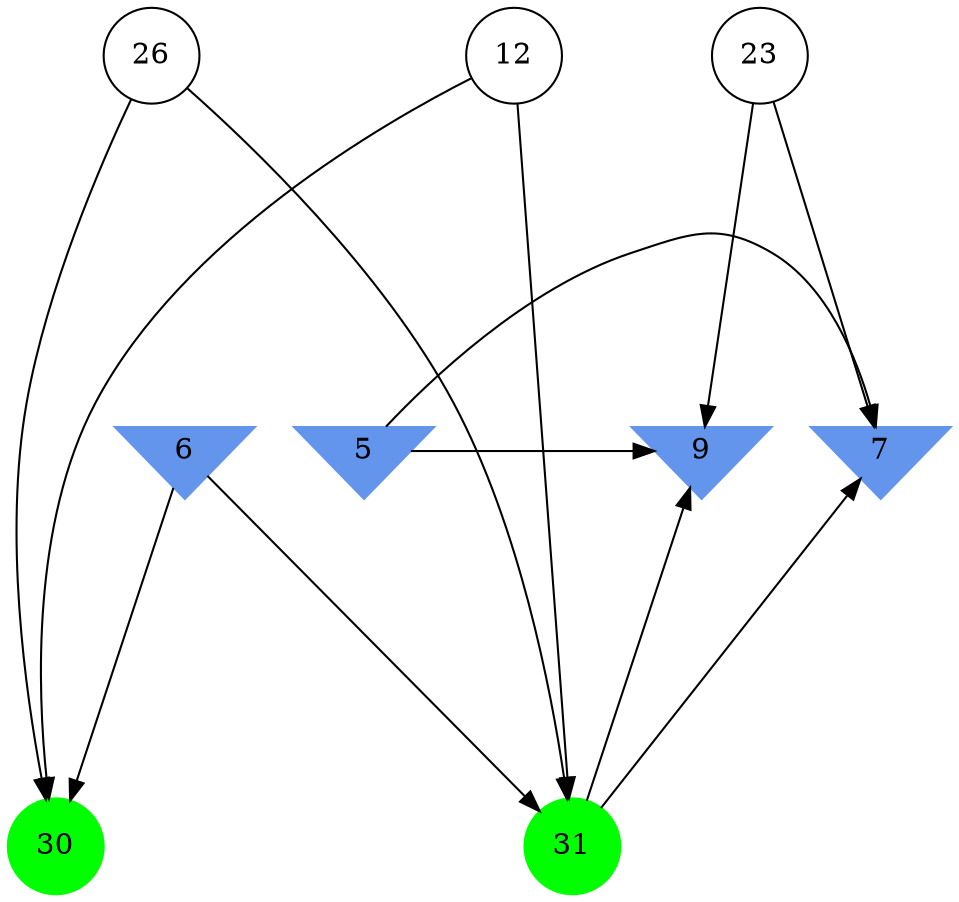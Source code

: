 digraph brain {
	ranksep=2.0;
	5 [shape=invtriangle,style=filled,color=cornflowerblue];
	6 [shape=invtriangle,style=filled,color=cornflowerblue];
	7 [shape=invtriangle,style=filled,color=cornflowerblue];
	9 [shape=invtriangle,style=filled,color=cornflowerblue];
	12 [shape=circle,color=black];
	23 [shape=circle,color=black];
	26 [shape=circle,color=black];
	30 [shape=circle,style=filled,color=green];
	31 [shape=circle,style=filled,color=green];
	31	->	7;
	31	->	9;
	23	->	7;
	23	->	9;
	5	->	7;
	5	->	9;
	6	->	31;
	6	->	30;
	26	->	31;
	26	->	30;
	12	->	31;
	12	->	30;
	{ rank=same; 5; 6; 7; 9; }
	{ rank=same; 12; 23; 26; }
	{ rank=same; 30; 31; }
}
